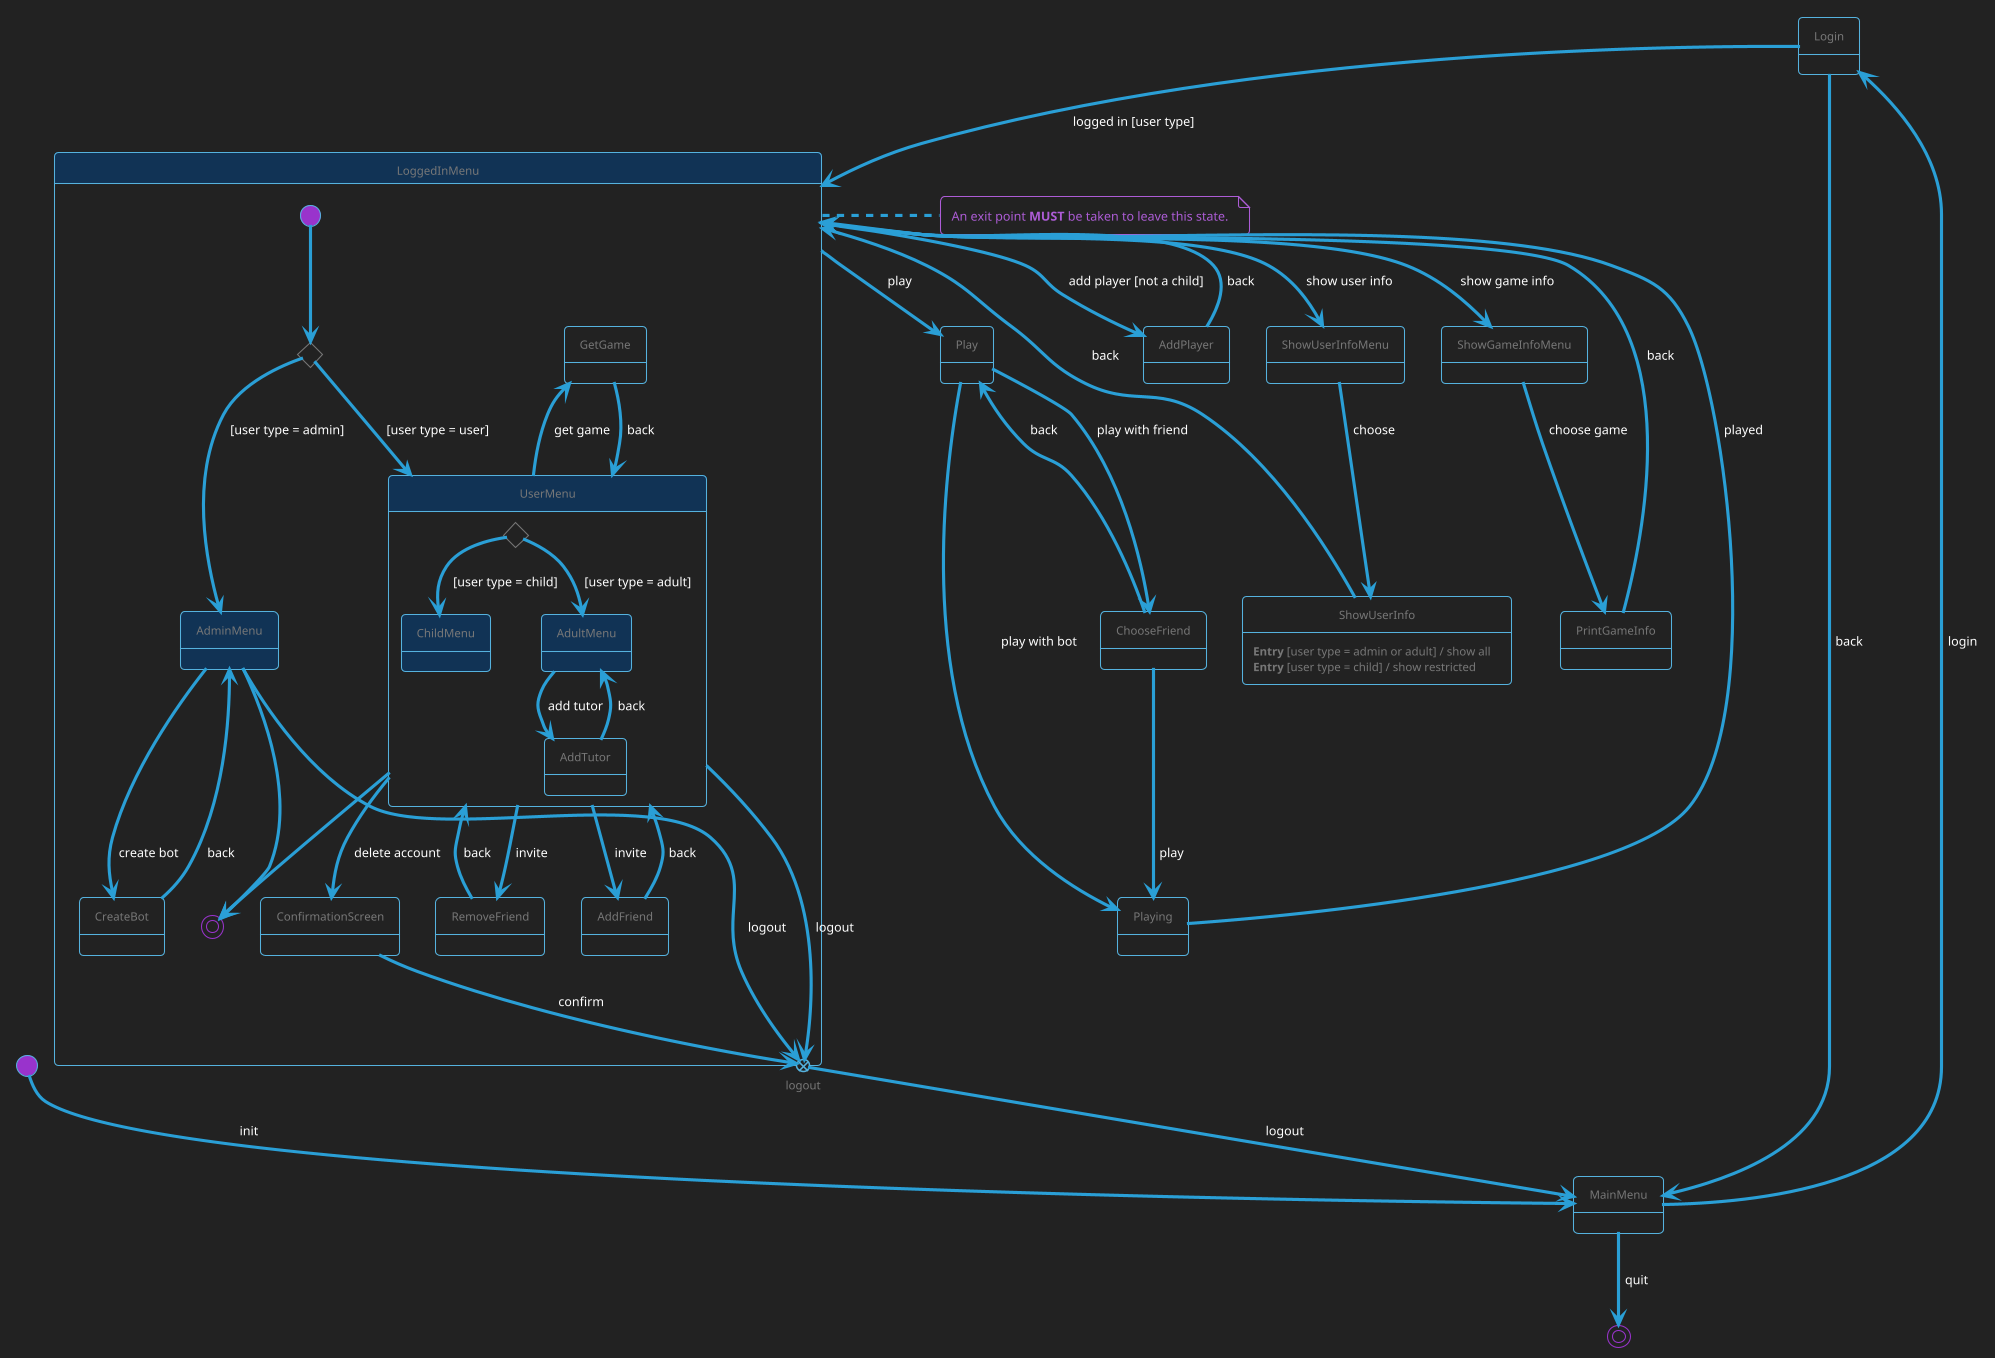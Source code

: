 @startuml menu_state_machine
'MIT License
'
'Copyright (c) 2023 Picorims alias Charly Schmidt
'
'Permission is hereby granted, free of charge, to any person obtaining a copy
'of this software and associated documentation files (the "Software"), to deal
'in the Software without restriction, including without limitation the rights
'to use, copy, modify, merge, publish, distribute, sublicense, and/or sell
'copies of the Software, and to permit persons to whom the Software is
'furnished to do so, subject to the following conditions:
'
'The above copyright notice and this permission notice shall be included in all
'copies or substantial portions of the Software.
'
'THE SOFTWARE IS PROVIDED "AS IS", WITHOUT WARRANTY OF ANY KIND, EXPRESS OR
'IMPLIED, INCLUDING BUT NOT LIMITED TO THE WARRANTIES OF MERCHANTABILITY,
'FITNESS FOR A PARTICULAR PURPOSE AND NONINFRINGEMENT. IN NO EVENT SHALL THE
'AUTHORS OR COPYRIGHT HOLDERS BE LIABLE FOR ANY CLAIM, DAMAGES OR OTHER
'LIABILITY, WHETHER IN AN ACTION OF CONTRACT, TORT OR OTHERWISE, ARISING FROM,
'OUT OF OR IN CONNECTION WITH THE SOFTWARE OR THE USE OR OTHER DEALINGS IN THE
'SOFTWARE.

!theme cyborg-outline
skinparam BackgroundColor #222222

state ShowUserInfoMenu
state ShowGameInfoMenu
state AddPlayer

[*] --> MainMenu: init

MainMenu --> Login: login
MainMenu --> [*]: quit

Login --> LoggedInMenu: logged in [user type]
Login --> MainMenu: back

state LoggedInMenu #113355 {
    state logout <<exitPoint>>

    state loginChoice <<choice>>
    [*] --> loginChoice
    loginChoice --> UserMenu: [user type = user]
    loginChoice --> AdminMenu: [user type = admin]

    state AdminMenu #113355
    AdminMenu --> logout: logout
    AdminMenu --> CreateBot: create bot
    AdminMenu --> [*]

    CreateBot --> AdminMenu: back

    state UserMenu #113355 {
        state userChoice <<choice>>
        userChoice --> ChildMenu: [user type = child]
        userChoice --> AdultMenu: [user type = adult]

        state ChildMenu #113355

        state AdultMenu #113355
        AdultMenu --> AddTutor: add tutor

        AddTutor --> AdultMenu: back
    }
    UserMenu --> AddFriend: invite
    UserMenu --> RemoveFriend: invite
    UserMenu -up-> GetGame: get game
    UserMenu --> logout: logout
    UserMenu --> ConfirmationScreen: delete account
    UserMenu --> [*]

    ConfirmationScreen --> logout: confirm

    GetGame --> UserMenu: back

    AddFriend --> UserMenu: back

    RemoveFriend --> UserMenu: back
}
logout --> MainMenu: logout
LoggedInMenu --> ShowUserInfoMenu: show user info
LoggedInMenu --> ShowGameInfoMenu: show game info
LoggedInMenu --> AddPlayer: add player [not a child]
LoggedInMenu --> Play: play

note right of LoggedInMenu
    An exit point <b>MUST</b> be taken to leave this state.
end note

ShowUserInfoMenu --> ShowUserInfo: choose

ShowUserInfo: <b>Entry</b> [user type = admin or adult] / show all
ShowUserInfo: <b>Entry</b> [user type = child] / show restricted
ShowUserInfo --> LoggedInMenu: back

ShowGameInfoMenu --> PrintGameInfo: choose game

PrintGameInfo --> LoggedInMenu: back

AddPlayer --> LoggedInMenu: back

Play --> ChooseFriend: play with friend
Play --> Playing: play with bot

ChooseFriend --> Playing: play
ChooseFriend --> Play: back

Playing --> LoggedInMenu: played

@enduml